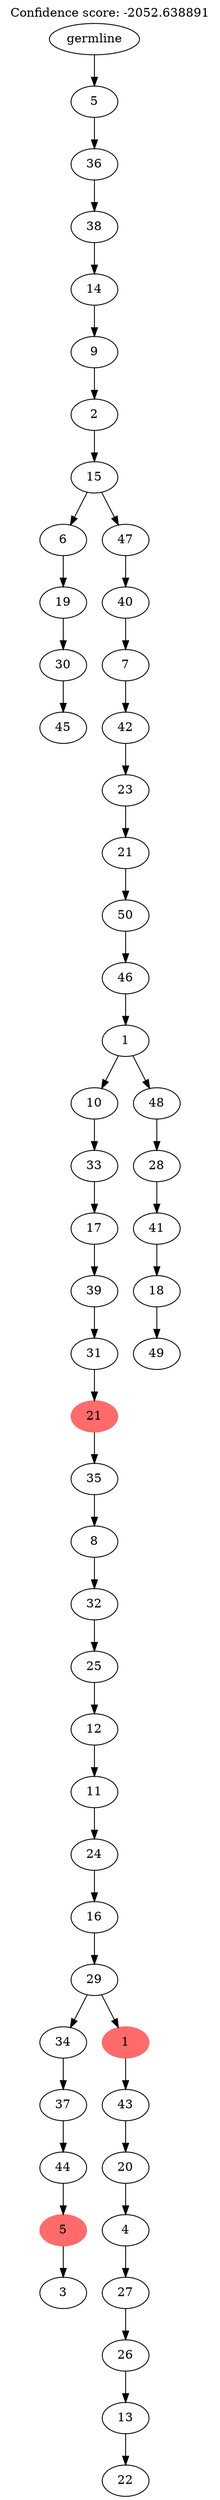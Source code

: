 digraph g {
	"52" -> "53";
	"53" [label="45"];
	"51" -> "52";
	"52" [label="30"];
	"50" -> "51";
	"51" [label="19"];
	"48" -> "49";
	"49" [label="3"];
	"47" -> "48";
	"48" [color=indianred1, style=filled, label="5"];
	"46" -> "47";
	"47" [label="44"];
	"45" -> "46";
	"46" [label="37"];
	"43" -> "44";
	"44" [label="22"];
	"42" -> "43";
	"43" [label="13"];
	"41" -> "42";
	"42" [label="26"];
	"40" -> "41";
	"41" [label="27"];
	"39" -> "40";
	"40" [label="4"];
	"38" -> "39";
	"39" [label="20"];
	"37" -> "38";
	"38" [label="43"];
	"36" -> "37";
	"37" [color=indianred1, style=filled, label="1"];
	"36" -> "45";
	"45" [label="34"];
	"35" -> "36";
	"36" [label="29"];
	"34" -> "35";
	"35" [label="16"];
	"33" -> "34";
	"34" [label="24"];
	"32" -> "33";
	"33" [label="11"];
	"31" -> "32";
	"32" [label="12"];
	"30" -> "31";
	"31" [label="25"];
	"29" -> "30";
	"30" [label="32"];
	"28" -> "29";
	"29" [label="8"];
	"27" -> "28";
	"28" [label="35"];
	"26" -> "27";
	"27" [color=indianred1, style=filled, label="21"];
	"25" -> "26";
	"26" [label="31"];
	"24" -> "25";
	"25" [label="39"];
	"23" -> "24";
	"24" [label="17"];
	"22" -> "23";
	"23" [label="33"];
	"20" -> "21";
	"21" [label="49"];
	"19" -> "20";
	"20" [label="18"];
	"18" -> "19";
	"19" [label="41"];
	"17" -> "18";
	"18" [label="28"];
	"16" -> "17";
	"17" [label="48"];
	"16" -> "22";
	"22" [label="10"];
	"15" -> "16";
	"16" [label="1"];
	"14" -> "15";
	"15" [label="46"];
	"13" -> "14";
	"14" [label="50"];
	"12" -> "13";
	"13" [label="21"];
	"11" -> "12";
	"12" [label="23"];
	"10" -> "11";
	"11" [label="42"];
	"9" -> "10";
	"10" [label="7"];
	"8" -> "9";
	"9" [label="40"];
	"7" -> "8";
	"8" [label="47"];
	"7" -> "50";
	"50" [label="6"];
	"6" -> "7";
	"7" [label="15"];
	"5" -> "6";
	"6" [label="2"];
	"4" -> "5";
	"5" [label="9"];
	"3" -> "4";
	"4" [label="14"];
	"2" -> "3";
	"3" [label="38"];
	"1" -> "2";
	"2" [label="36"];
	"0" -> "1";
	"1" [label="5"];
	"0" [label="germline"];
	labelloc="t";
	label="Confidence score: -2052.638891";
}
